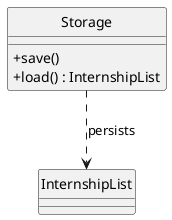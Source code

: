 @startuml
hide circle
skinparam classAttributeIconSize 0

class Storage {
  + save()
  + load() : InternshipList
}

class InternshipList

Storage ..> InternshipList : persists

@enduml



